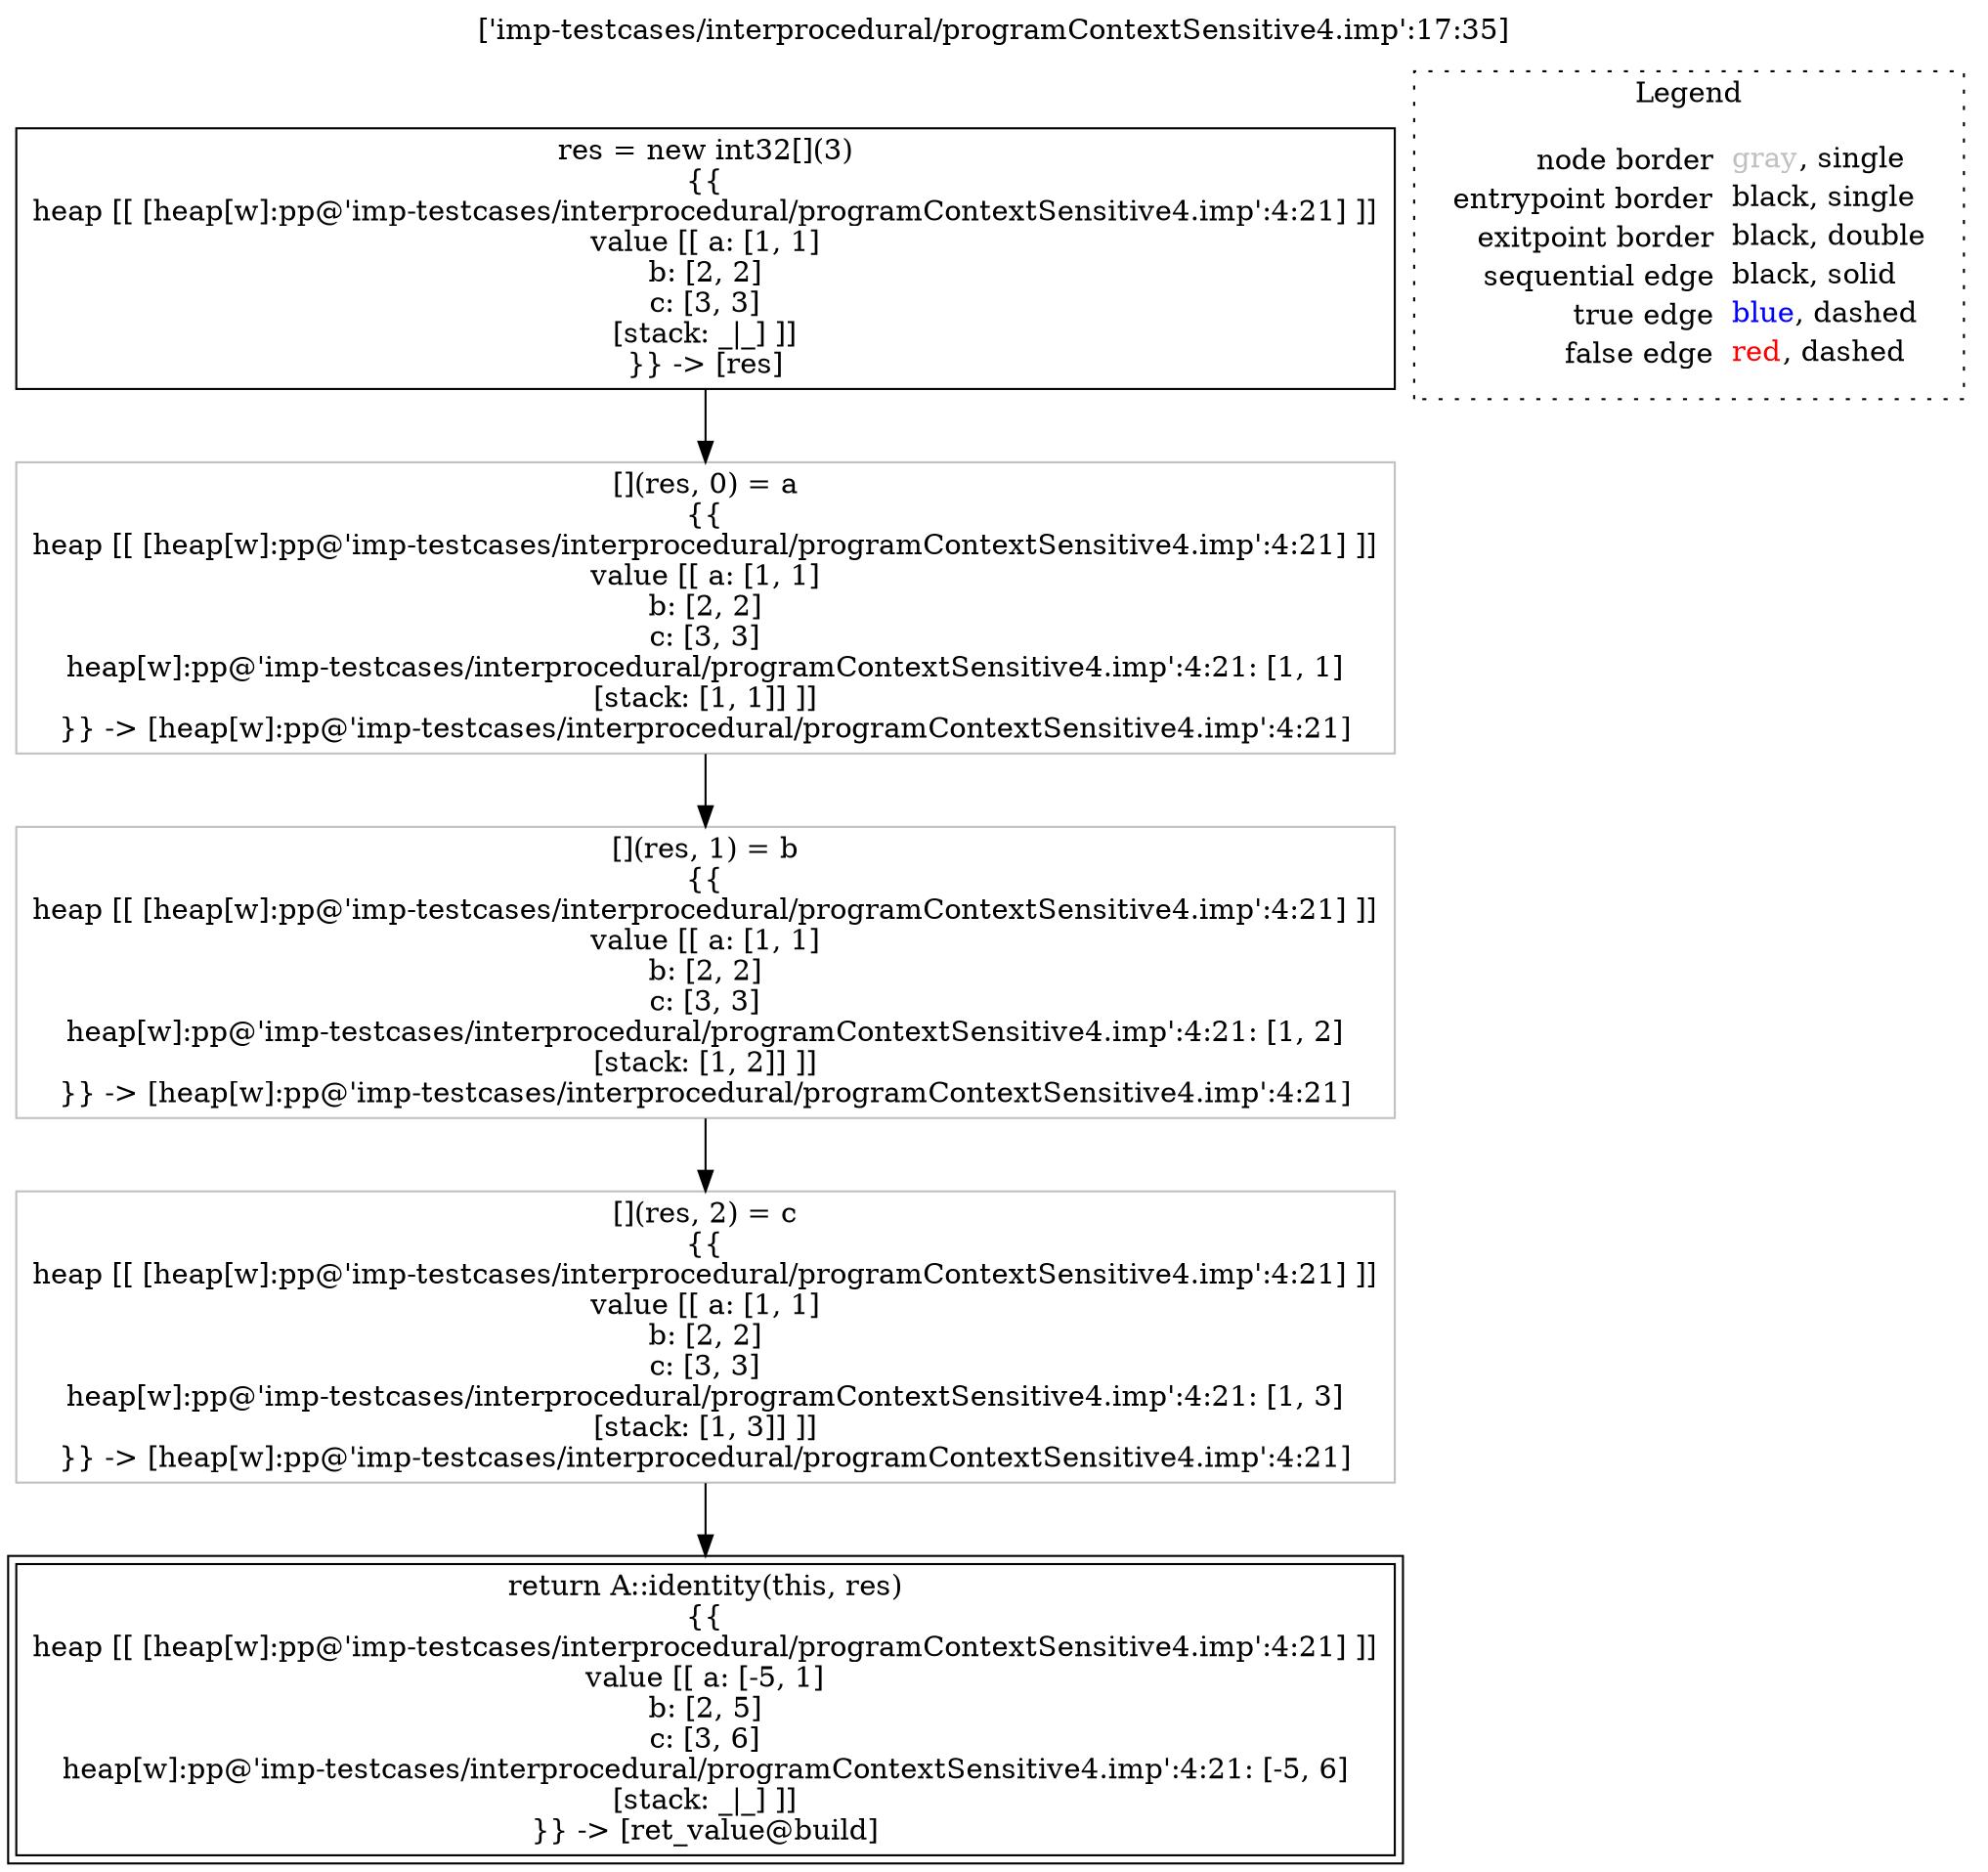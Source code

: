 digraph {
	labelloc="t";
	label="['imp-testcases/interprocedural/programContextSensitive4.imp':17:35]";
	"node0" [shape="rect",color="black",label=<res = new int32[](3)<BR/>{{<BR/>heap [[ [heap[w]:pp@'imp-testcases/interprocedural/programContextSensitive4.imp':4:21] ]]<BR/>value [[ a: [1, 1]<BR/>b: [2, 2]<BR/>c: [3, 3]<BR/>[stack: _|_] ]]<BR/>}} -&gt; [res]>];
	"node1" [shape="rect",color="gray",label=<[](res, 0) = a<BR/>{{<BR/>heap [[ [heap[w]:pp@'imp-testcases/interprocedural/programContextSensitive4.imp':4:21] ]]<BR/>value [[ a: [1, 1]<BR/>b: [2, 2]<BR/>c: [3, 3]<BR/>heap[w]:pp@'imp-testcases/interprocedural/programContextSensitive4.imp':4:21: [1, 1]<BR/>[stack: [1, 1]] ]]<BR/>}} -&gt; [heap[w]:pp@'imp-testcases/interprocedural/programContextSensitive4.imp':4:21]>];
	"node2" [shape="rect",color="gray",label=<[](res, 1) = b<BR/>{{<BR/>heap [[ [heap[w]:pp@'imp-testcases/interprocedural/programContextSensitive4.imp':4:21] ]]<BR/>value [[ a: [1, 1]<BR/>b: [2, 2]<BR/>c: [3, 3]<BR/>heap[w]:pp@'imp-testcases/interprocedural/programContextSensitive4.imp':4:21: [1, 2]<BR/>[stack: [1, 2]] ]]<BR/>}} -&gt; [heap[w]:pp@'imp-testcases/interprocedural/programContextSensitive4.imp':4:21]>];
	"node3" [shape="rect",color="black",peripheries="2",label=<return A::identity(this, res)<BR/>{{<BR/>heap [[ [heap[w]:pp@'imp-testcases/interprocedural/programContextSensitive4.imp':4:21] ]]<BR/>value [[ a: [-5, 1]<BR/>b: [2, 5]<BR/>c: [3, 6]<BR/>heap[w]:pp@'imp-testcases/interprocedural/programContextSensitive4.imp':4:21: [-5, 6]<BR/>[stack: _|_] ]]<BR/>}} -&gt; [ret_value@build]>];
	"node4" [shape="rect",color="gray",label=<[](res, 2) = c<BR/>{{<BR/>heap [[ [heap[w]:pp@'imp-testcases/interprocedural/programContextSensitive4.imp':4:21] ]]<BR/>value [[ a: [1, 1]<BR/>b: [2, 2]<BR/>c: [3, 3]<BR/>heap[w]:pp@'imp-testcases/interprocedural/programContextSensitive4.imp':4:21: [1, 3]<BR/>[stack: [1, 3]] ]]<BR/>}} -&gt; [heap[w]:pp@'imp-testcases/interprocedural/programContextSensitive4.imp':4:21]>];
	"node0" -> "node1" [color="black"];
	"node1" -> "node2" [color="black"];
	"node2" -> "node4" [color="black"];
	"node4" -> "node3" [color="black"];
subgraph cluster_legend {
	label="Legend";
	style=dotted;
	node [shape=plaintext];
	"legend" [label=<<table border="0" cellpadding="2" cellspacing="0" cellborder="0"><tr><td align="right">node border&nbsp;</td><td align="left"><font color="gray">gray</font>, single</td></tr><tr><td align="right">entrypoint border&nbsp;</td><td align="left"><font color="black">black</font>, single</td></tr><tr><td align="right">exitpoint border&nbsp;</td><td align="left"><font color="black">black</font>, double</td></tr><tr><td align="right">sequential edge&nbsp;</td><td align="left"><font color="black">black</font>, solid</td></tr><tr><td align="right">true edge&nbsp;</td><td align="left"><font color="blue">blue</font>, dashed</td></tr><tr><td align="right">false edge&nbsp;</td><td align="left"><font color="red">red</font>, dashed</td></tr></table>>];
}

}
